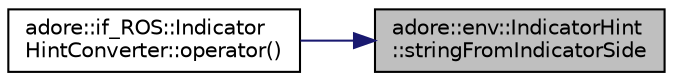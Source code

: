 digraph "adore::env::IndicatorHint::stringFromIndicatorSide"
{
 // LATEX_PDF_SIZE
  edge [fontname="Helvetica",fontsize="10",labelfontname="Helvetica",labelfontsize="10"];
  node [fontname="Helvetica",fontsize="10",shape=record];
  rankdir="RL";
  Node1 [label="adore::env::IndicatorHint\l::stringFromIndicatorSide",height=0.2,width=0.4,color="black", fillcolor="grey75", style="filled", fontcolor="black",tooltip=" "];
  Node1 -> Node2 [dir="back",color="midnightblue",fontsize="10",style="solid",fontname="Helvetica"];
  Node2 [label="adore::if_ROS::Indicator\lHintConverter::operator()",height=0.2,width=0.4,color="black", fillcolor="white", style="filled",URL="$structadore_1_1if__ROS_1_1IndicatorHintConverter.html#af5576fedb51d0f5a3135d91d5ed8989b",tooltip=" "];
}
